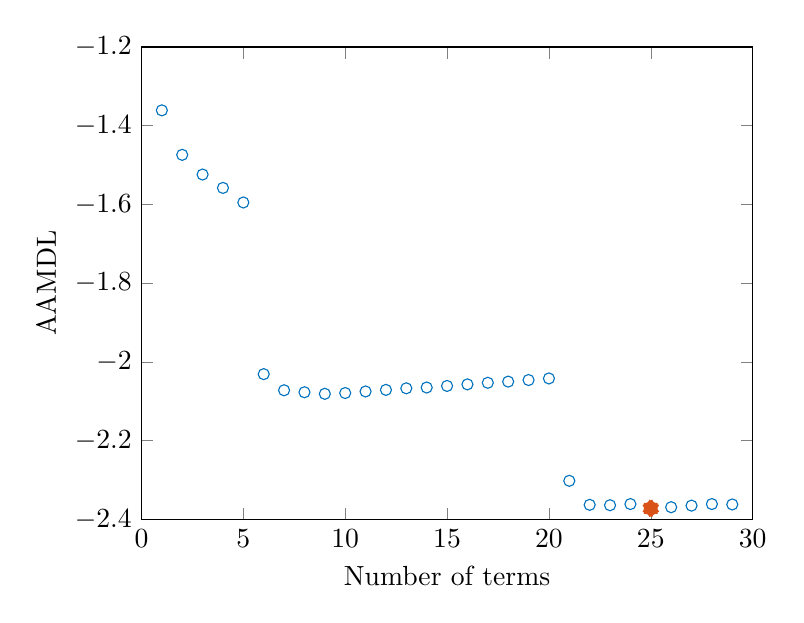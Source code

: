 % This file was created by matlab2tikz.
% Minimal pgfplots version: 1.3
%
\definecolor{mycolor1}{rgb}{0.0,0.447,0.741}%
\definecolor{mycolor2}{rgb}{0.85,0.325,0.098}%
%
\begin{tikzpicture}

\begin{axis}[%
width=7.762cm,
height=6cm,
at={(0cm,0cm)},
scale only axis,
xmin=0,
xmax=30,
xlabel={Number of terms},
ymin=-2.4,
ymax=-1.2,
ylabel={AAMDL},
legend style={legend cell align=left,align=left,draw=white!15!black}
]
\addplot [color=mycolor1,only marks,mark=o,mark options={solid},forget plot]
  table[row sep=crcr]{%
1	-1.361\\
2	-1.474\\
3	-1.524\\
4	-1.558\\
5	-1.595\\
6	-2.031\\
7	-2.072\\
8	-2.077\\
9	-2.081\\
10	-2.079\\
11	-2.075\\
12	-2.071\\
13	-2.067\\
14	-2.065\\
15	-2.061\\
16	-2.057\\
17	-2.053\\
18	-2.05\\
19	-2.046\\
20	-2.042\\
21	-2.302\\
22	-2.363\\
23	-2.364\\
24	-2.361\\
25	-2.372\\
26	-2.369\\
27	-2.365\\
28	-2.361\\
29	-2.362\\
};
\addplot [color=mycolor2,line width=5.0pt,only marks,mark=asterisk,mark options={solid},forget plot]
  table[row sep=crcr]{%
25	-2.372\\
};
\end{axis}
\end{tikzpicture}%